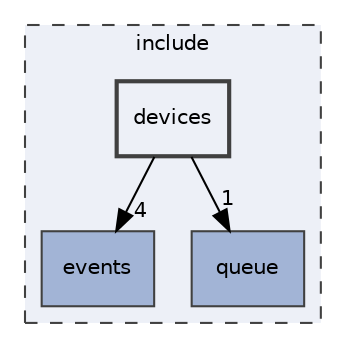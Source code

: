 digraph "include/devices"
{
 // LATEX_PDF_SIZE
  edge [fontname="Helvetica",fontsize="10",labelfontname="Helvetica",labelfontsize="10"];
  node [fontname="Helvetica",fontsize="10",shape=record];
  compound=true
  subgraph clusterdir_d44c64559bbebec7f509842c48db8b23 {
    graph [ bgcolor="#edf0f7", pencolor="grey25", style="filled,dashed,", label="include", fontname="Helvetica", fontsize="10", URL="dir_d44c64559bbebec7f509842c48db8b23.html"]
  dir_c33611b4dec78f96017d2ccf425d656a [shape=box, label="events", style="filled,", fillcolor="#a2b4d6", color="grey25", URL="dir_c33611b4dec78f96017d2ccf425d656a.html"];
  dir_cac49a9e31bf4f7cd5ab50e2700548d0 [shape=box, label="queue", style="filled,", fillcolor="#a2b4d6", color="grey25", URL="dir_cac49a9e31bf4f7cd5ab50e2700548d0.html"];
  dir_0ae5fd04a9b991f2c376fafa197d3147 [shape=box, label="devices", style="filled,bold,", fillcolor="#edf0f7", color="grey25", URL="dir_0ae5fd04a9b991f2c376fafa197d3147.html"];
  }
  dir_0ae5fd04a9b991f2c376fafa197d3147->dir_c33611b4dec78f96017d2ccf425d656a [headlabel="4", labeldistance=1.5 headhref="dir_000003_000004.html"];
  dir_0ae5fd04a9b991f2c376fafa197d3147->dir_cac49a9e31bf4f7cd5ab50e2700548d0 [headlabel="1", labeldistance=1.5 headhref="dir_000003_000014.html"];
}
